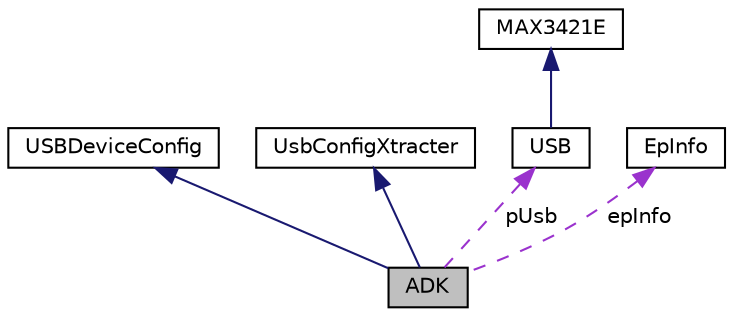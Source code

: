 digraph "ADK"
{
  edge [fontname="Helvetica",fontsize="10",labelfontname="Helvetica",labelfontsize="10"];
  node [fontname="Helvetica",fontsize="10",shape=record];
  Node1 [label="ADK",height=0.2,width=0.4,color="black", fillcolor="grey75", style="filled" fontcolor="black"];
  Node2 -> Node1 [dir="back",color="midnightblue",fontsize="10",style="solid",fontname="Helvetica"];
  Node2 [label="USBDeviceConfig",height=0.2,width=0.4,color="black", fillcolor="white", style="filled",URL="$class_u_s_b_device_config.html"];
  Node3 -> Node1 [dir="back",color="midnightblue",fontsize="10",style="solid",fontname="Helvetica"];
  Node3 [label="UsbConfigXtracter",height=0.2,width=0.4,color="black", fillcolor="white", style="filled",URL="$class_usb_config_xtracter.html"];
  Node4 -> Node1 [dir="back",color="darkorchid3",fontsize="10",style="dashed",label=" pUsb" ,fontname="Helvetica"];
  Node4 [label="USB",height=0.2,width=0.4,color="black", fillcolor="white", style="filled",URL="$class_u_s_b.html"];
  Node5 -> Node4 [dir="back",color="midnightblue",fontsize="10",style="solid",fontname="Helvetica"];
  Node5 [label="MAX3421E",height=0.2,width=0.4,color="black", fillcolor="white", style="filled",URL="$class_m_a_x3421e.html"];
  Node6 -> Node1 [dir="back",color="darkorchid3",fontsize="10",style="dashed",label=" epInfo" ,fontname="Helvetica"];
  Node6 [label="EpInfo",height=0.2,width=0.4,color="black", fillcolor="white", style="filled",URL="$struct_ep_info.html"];
}
